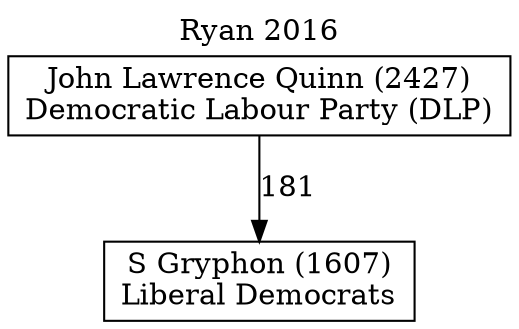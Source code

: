 // House preference flow
digraph "S Gryphon (1607)_Ryan_2016" {
	graph [label="Ryan 2016" labelloc=t mclimit=10]
	node [shape=box]
	"S Gryphon (1607)" [label="S Gryphon (1607)
Liberal Democrats"]
	"John Lawrence Quinn (2427)" [label="John Lawrence Quinn (2427)
Democratic Labour Party (DLP)"]
	"John Lawrence Quinn (2427)" -> "S Gryphon (1607)" [label=181]
}
